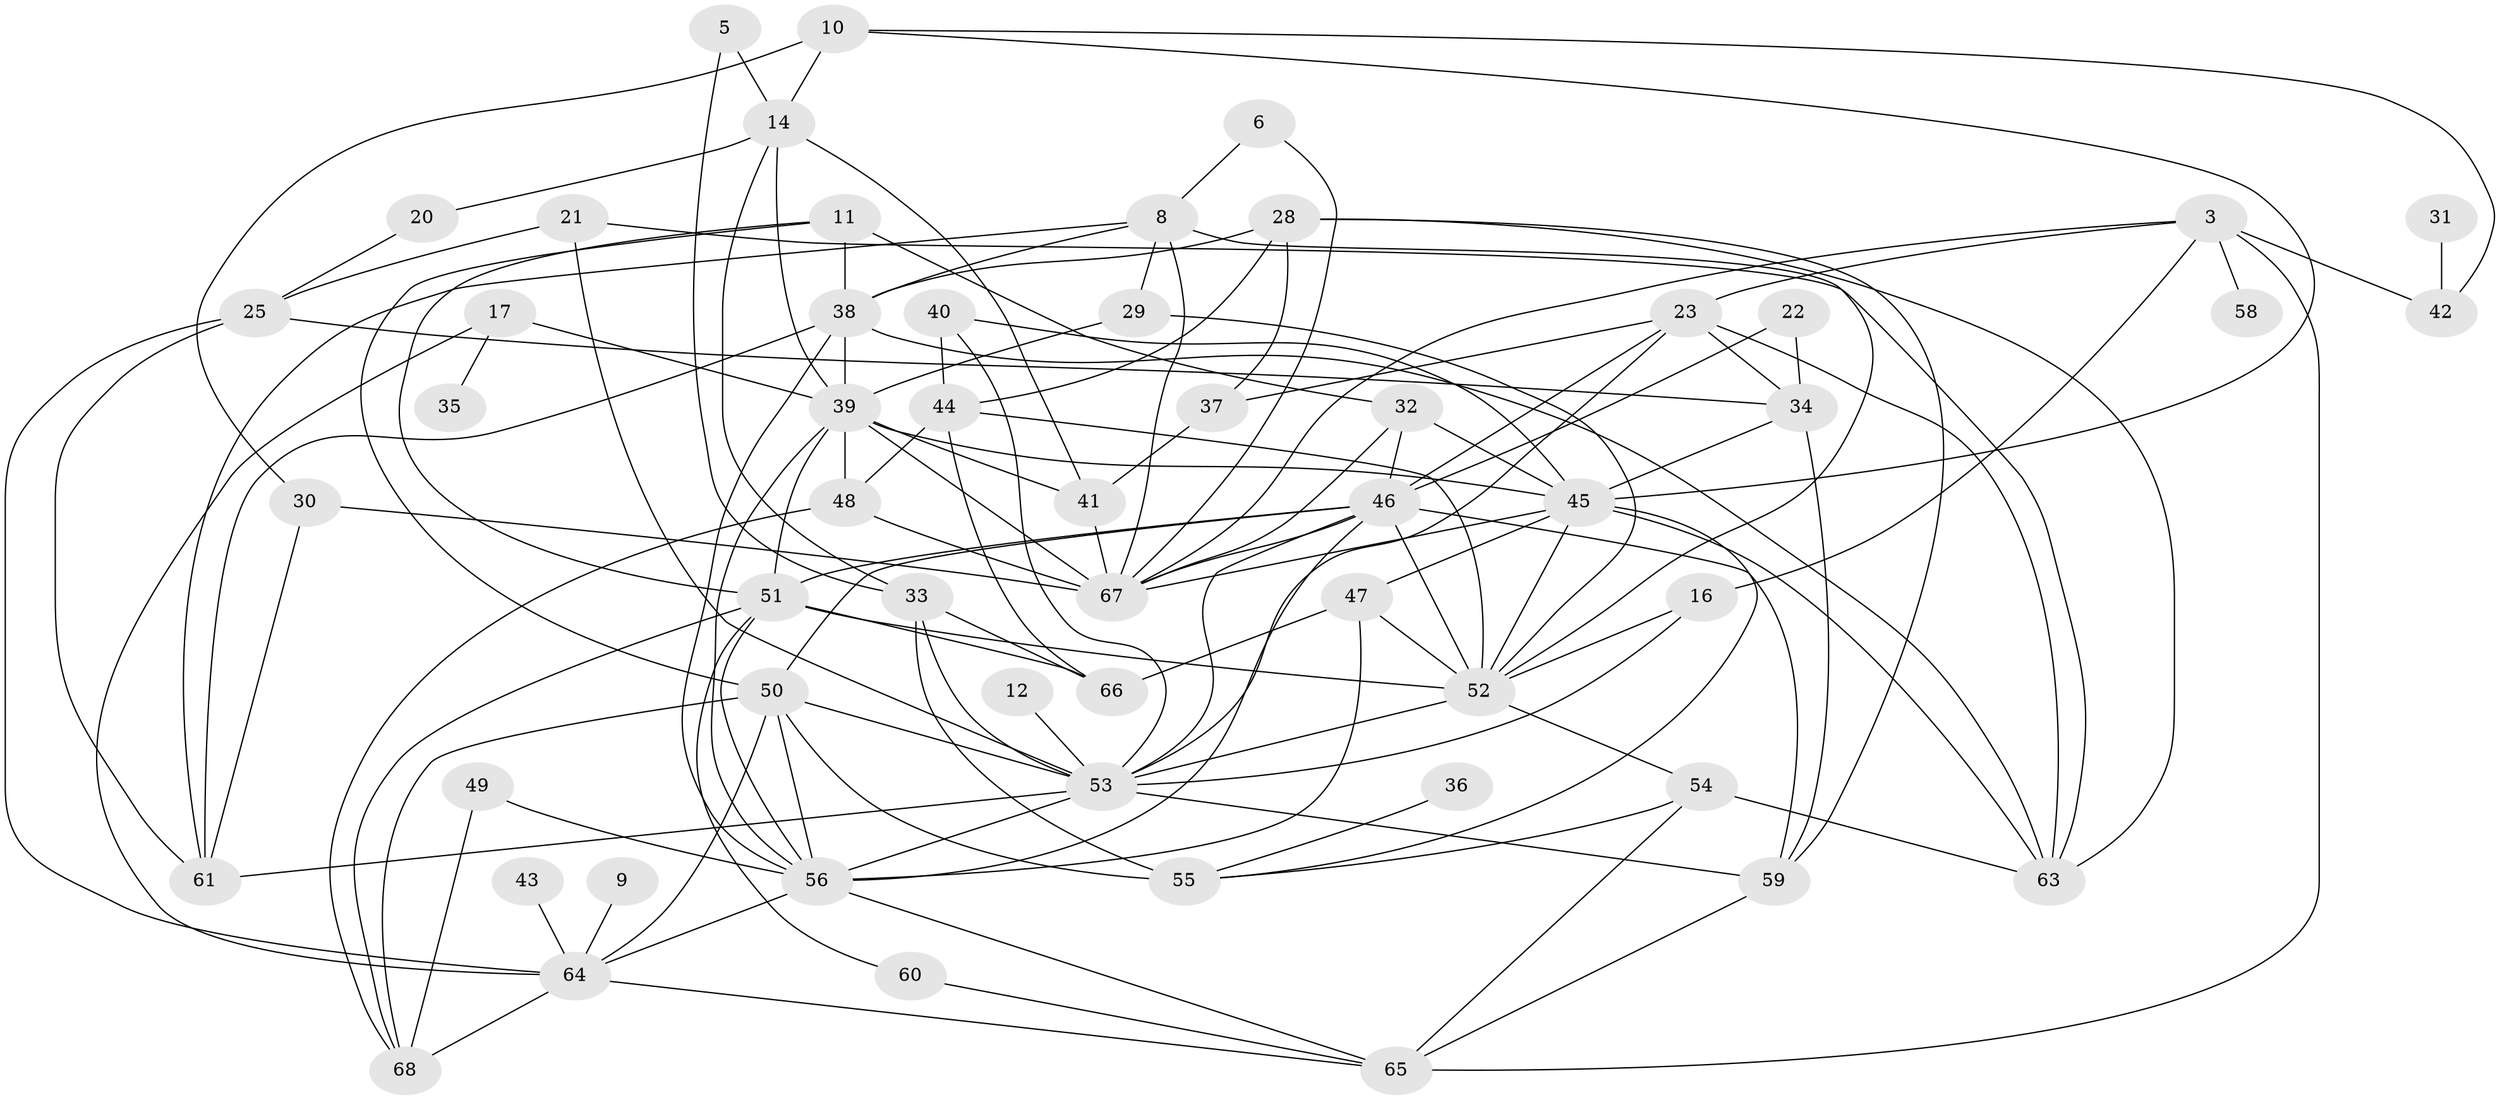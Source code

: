 // original degree distribution, {4: 0.14074074074074075, 3: 0.26666666666666666, 0: 0.08888888888888889, 1: 0.1037037037037037, 2: 0.2222222222222222, 5: 0.0962962962962963, 9: 0.014814814814814815, 7: 0.037037037037037035, 6: 0.02962962962962963}
// Generated by graph-tools (version 1.1) at 2025/25/03/09/25 03:25:21]
// undirected, 55 vertices, 129 edges
graph export_dot {
graph [start="1"]
  node [color=gray90,style=filled];
  3;
  5;
  6;
  8;
  9;
  10;
  11;
  12;
  14;
  16;
  17;
  20;
  21;
  22;
  23;
  25;
  28;
  29;
  30;
  31;
  32;
  33;
  34;
  35;
  36;
  37;
  38;
  39;
  40;
  41;
  42;
  43;
  44;
  45;
  46;
  47;
  48;
  49;
  50;
  51;
  52;
  53;
  54;
  55;
  56;
  58;
  59;
  60;
  61;
  63;
  64;
  65;
  66;
  67;
  68;
  3 -- 16 [weight=1.0];
  3 -- 23 [weight=1.0];
  3 -- 42 [weight=1.0];
  3 -- 58 [weight=1.0];
  3 -- 65 [weight=1.0];
  3 -- 67 [weight=1.0];
  5 -- 14 [weight=1.0];
  5 -- 33 [weight=1.0];
  6 -- 8 [weight=1.0];
  6 -- 67 [weight=1.0];
  8 -- 29 [weight=1.0];
  8 -- 38 [weight=1.0];
  8 -- 52 [weight=1.0];
  8 -- 61 [weight=1.0];
  8 -- 67 [weight=1.0];
  9 -- 64 [weight=1.0];
  10 -- 14 [weight=1.0];
  10 -- 30 [weight=1.0];
  10 -- 42 [weight=1.0];
  10 -- 45 [weight=1.0];
  11 -- 32 [weight=1.0];
  11 -- 38 [weight=1.0];
  11 -- 50 [weight=1.0];
  11 -- 51 [weight=1.0];
  12 -- 53 [weight=1.0];
  14 -- 20 [weight=1.0];
  14 -- 33 [weight=1.0];
  14 -- 39 [weight=1.0];
  14 -- 41 [weight=1.0];
  16 -- 52 [weight=1.0];
  16 -- 53 [weight=1.0];
  17 -- 35 [weight=1.0];
  17 -- 39 [weight=1.0];
  17 -- 64 [weight=1.0];
  20 -- 25 [weight=1.0];
  21 -- 25 [weight=1.0];
  21 -- 53 [weight=1.0];
  21 -- 63 [weight=1.0];
  22 -- 34 [weight=1.0];
  22 -- 46 [weight=1.0];
  23 -- 34 [weight=1.0];
  23 -- 37 [weight=1.0];
  23 -- 46 [weight=1.0];
  23 -- 53 [weight=1.0];
  23 -- 63 [weight=1.0];
  25 -- 34 [weight=1.0];
  25 -- 61 [weight=1.0];
  25 -- 64 [weight=1.0];
  28 -- 37 [weight=1.0];
  28 -- 38 [weight=1.0];
  28 -- 44 [weight=1.0];
  28 -- 59 [weight=1.0];
  28 -- 63 [weight=1.0];
  29 -- 39 [weight=1.0];
  29 -- 52 [weight=1.0];
  30 -- 61 [weight=1.0];
  30 -- 67 [weight=1.0];
  31 -- 42 [weight=1.0];
  32 -- 45 [weight=1.0];
  32 -- 46 [weight=1.0];
  32 -- 67 [weight=1.0];
  33 -- 53 [weight=1.0];
  33 -- 55 [weight=1.0];
  33 -- 66 [weight=1.0];
  34 -- 45 [weight=1.0];
  34 -- 59 [weight=1.0];
  36 -- 55 [weight=1.0];
  37 -- 41 [weight=1.0];
  38 -- 39 [weight=1.0];
  38 -- 56 [weight=1.0];
  38 -- 61 [weight=1.0];
  38 -- 63 [weight=1.0];
  39 -- 41 [weight=1.0];
  39 -- 45 [weight=1.0];
  39 -- 48 [weight=1.0];
  39 -- 51 [weight=1.0];
  39 -- 56 [weight=1.0];
  39 -- 67 [weight=1.0];
  40 -- 44 [weight=1.0];
  40 -- 45 [weight=1.0];
  40 -- 53 [weight=1.0];
  41 -- 67 [weight=1.0];
  43 -- 64 [weight=1.0];
  44 -- 48 [weight=1.0];
  44 -- 52 [weight=1.0];
  44 -- 66 [weight=1.0];
  45 -- 47 [weight=1.0];
  45 -- 52 [weight=1.0];
  45 -- 55 [weight=1.0];
  45 -- 63 [weight=1.0];
  45 -- 67 [weight=1.0];
  46 -- 50 [weight=1.0];
  46 -- 51 [weight=1.0];
  46 -- 52 [weight=1.0];
  46 -- 53 [weight=1.0];
  46 -- 56 [weight=1.0];
  46 -- 59 [weight=1.0];
  46 -- 67 [weight=1.0];
  47 -- 52 [weight=1.0];
  47 -- 56 [weight=1.0];
  47 -- 66 [weight=1.0];
  48 -- 67 [weight=1.0];
  48 -- 68 [weight=1.0];
  49 -- 56 [weight=1.0];
  49 -- 68 [weight=1.0];
  50 -- 53 [weight=1.0];
  50 -- 55 [weight=2.0];
  50 -- 56 [weight=1.0];
  50 -- 64 [weight=1.0];
  50 -- 68 [weight=1.0];
  51 -- 52 [weight=2.0];
  51 -- 56 [weight=3.0];
  51 -- 60 [weight=1.0];
  51 -- 66 [weight=1.0];
  51 -- 68 [weight=1.0];
  52 -- 53 [weight=1.0];
  52 -- 54 [weight=1.0];
  53 -- 56 [weight=1.0];
  53 -- 59 [weight=1.0];
  53 -- 61 [weight=1.0];
  54 -- 55 [weight=1.0];
  54 -- 63 [weight=1.0];
  54 -- 65 [weight=1.0];
  56 -- 64 [weight=1.0];
  56 -- 65 [weight=1.0];
  59 -- 65 [weight=1.0];
  60 -- 65 [weight=1.0];
  64 -- 65 [weight=1.0];
  64 -- 68 [weight=1.0];
}

